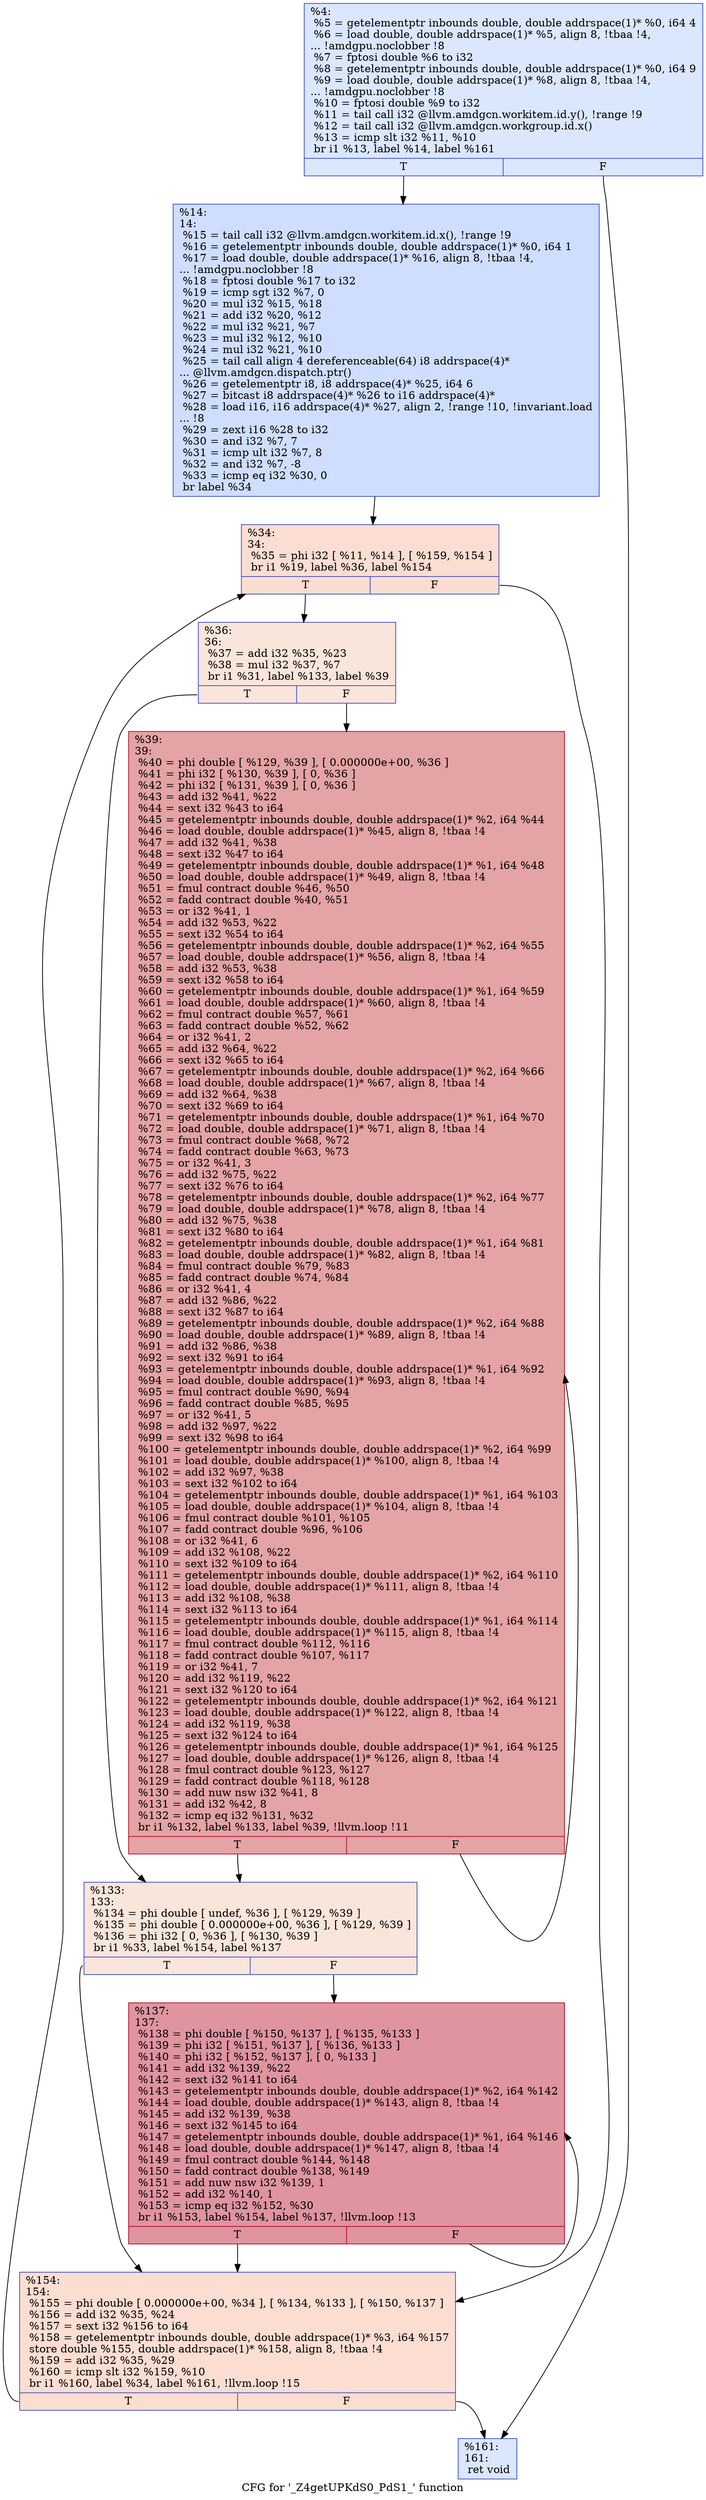 digraph "CFG for '_Z4getUPKdS0_PdS1_' function" {
	label="CFG for '_Z4getUPKdS0_PdS1_' function";

	Node0x4d57ae0 [shape=record,color="#3d50c3ff", style=filled, fillcolor="#aec9fc70",label="{%4:\l  %5 = getelementptr inbounds double, double addrspace(1)* %0, i64 4\l  %6 = load double, double addrspace(1)* %5, align 8, !tbaa !4,\l... !amdgpu.noclobber !8\l  %7 = fptosi double %6 to i32\l  %8 = getelementptr inbounds double, double addrspace(1)* %0, i64 9\l  %9 = load double, double addrspace(1)* %8, align 8, !tbaa !4,\l... !amdgpu.noclobber !8\l  %10 = fptosi double %9 to i32\l  %11 = tail call i32 @llvm.amdgcn.workitem.id.y(), !range !9\l  %12 = tail call i32 @llvm.amdgcn.workgroup.id.x()\l  %13 = icmp slt i32 %11, %10\l  br i1 %13, label %14, label %161\l|{<s0>T|<s1>F}}"];
	Node0x4d57ae0:s0 -> Node0x4d5a410;
	Node0x4d57ae0:s1 -> Node0x4d5a4a0;
	Node0x4d5a410 [shape=record,color="#3d50c3ff", style=filled, fillcolor="#93b5fe70",label="{%14:\l14:                                               \l  %15 = tail call i32 @llvm.amdgcn.workitem.id.x(), !range !9\l  %16 = getelementptr inbounds double, double addrspace(1)* %0, i64 1\l  %17 = load double, double addrspace(1)* %16, align 8, !tbaa !4,\l... !amdgpu.noclobber !8\l  %18 = fptosi double %17 to i32\l  %19 = icmp sgt i32 %7, 0\l  %20 = mul i32 %15, %18\l  %21 = add i32 %20, %12\l  %22 = mul i32 %21, %7\l  %23 = mul i32 %12, %10\l  %24 = mul i32 %21, %10\l  %25 = tail call align 4 dereferenceable(64) i8 addrspace(4)*\l... @llvm.amdgcn.dispatch.ptr()\l  %26 = getelementptr i8, i8 addrspace(4)* %25, i64 6\l  %27 = bitcast i8 addrspace(4)* %26 to i16 addrspace(4)*\l  %28 = load i16, i16 addrspace(4)* %27, align 2, !range !10, !invariant.load\l... !8\l  %29 = zext i16 %28 to i32\l  %30 = and i32 %7, 7\l  %31 = icmp ult i32 %7, 8\l  %32 = and i32 %7, -8\l  %33 = icmp eq i32 %30, 0\l  br label %34\l}"];
	Node0x4d5a410 -> Node0x4d5af20;
	Node0x4d5af20 [shape=record,color="#3d50c3ff", style=filled, fillcolor="#f7b39670",label="{%34:\l34:                                               \l  %35 = phi i32 [ %11, %14 ], [ %159, %154 ]\l  br i1 %19, label %36, label %154\l|{<s0>T|<s1>F}}"];
	Node0x4d5af20:s0 -> Node0x4d5c030;
	Node0x4d5af20:s1 -> Node0x4d5bef0;
	Node0x4d5c030 [shape=record,color="#3d50c3ff", style=filled, fillcolor="#f4c5ad70",label="{%36:\l36:                                               \l  %37 = add i32 %35, %23\l  %38 = mul i32 %37, %7\l  br i1 %31, label %133, label %39\l|{<s0>T|<s1>F}}"];
	Node0x4d5c030:s0 -> Node0x4d5c290;
	Node0x4d5c030:s1 -> Node0x4d5c2e0;
	Node0x4d5c2e0 [shape=record,color="#b70d28ff", style=filled, fillcolor="#c32e3170",label="{%39:\l39:                                               \l  %40 = phi double [ %129, %39 ], [ 0.000000e+00, %36 ]\l  %41 = phi i32 [ %130, %39 ], [ 0, %36 ]\l  %42 = phi i32 [ %131, %39 ], [ 0, %36 ]\l  %43 = add i32 %41, %22\l  %44 = sext i32 %43 to i64\l  %45 = getelementptr inbounds double, double addrspace(1)* %2, i64 %44\l  %46 = load double, double addrspace(1)* %45, align 8, !tbaa !4\l  %47 = add i32 %41, %38\l  %48 = sext i32 %47 to i64\l  %49 = getelementptr inbounds double, double addrspace(1)* %1, i64 %48\l  %50 = load double, double addrspace(1)* %49, align 8, !tbaa !4\l  %51 = fmul contract double %46, %50\l  %52 = fadd contract double %40, %51\l  %53 = or i32 %41, 1\l  %54 = add i32 %53, %22\l  %55 = sext i32 %54 to i64\l  %56 = getelementptr inbounds double, double addrspace(1)* %2, i64 %55\l  %57 = load double, double addrspace(1)* %56, align 8, !tbaa !4\l  %58 = add i32 %53, %38\l  %59 = sext i32 %58 to i64\l  %60 = getelementptr inbounds double, double addrspace(1)* %1, i64 %59\l  %61 = load double, double addrspace(1)* %60, align 8, !tbaa !4\l  %62 = fmul contract double %57, %61\l  %63 = fadd contract double %52, %62\l  %64 = or i32 %41, 2\l  %65 = add i32 %64, %22\l  %66 = sext i32 %65 to i64\l  %67 = getelementptr inbounds double, double addrspace(1)* %2, i64 %66\l  %68 = load double, double addrspace(1)* %67, align 8, !tbaa !4\l  %69 = add i32 %64, %38\l  %70 = sext i32 %69 to i64\l  %71 = getelementptr inbounds double, double addrspace(1)* %1, i64 %70\l  %72 = load double, double addrspace(1)* %71, align 8, !tbaa !4\l  %73 = fmul contract double %68, %72\l  %74 = fadd contract double %63, %73\l  %75 = or i32 %41, 3\l  %76 = add i32 %75, %22\l  %77 = sext i32 %76 to i64\l  %78 = getelementptr inbounds double, double addrspace(1)* %2, i64 %77\l  %79 = load double, double addrspace(1)* %78, align 8, !tbaa !4\l  %80 = add i32 %75, %38\l  %81 = sext i32 %80 to i64\l  %82 = getelementptr inbounds double, double addrspace(1)* %1, i64 %81\l  %83 = load double, double addrspace(1)* %82, align 8, !tbaa !4\l  %84 = fmul contract double %79, %83\l  %85 = fadd contract double %74, %84\l  %86 = or i32 %41, 4\l  %87 = add i32 %86, %22\l  %88 = sext i32 %87 to i64\l  %89 = getelementptr inbounds double, double addrspace(1)* %2, i64 %88\l  %90 = load double, double addrspace(1)* %89, align 8, !tbaa !4\l  %91 = add i32 %86, %38\l  %92 = sext i32 %91 to i64\l  %93 = getelementptr inbounds double, double addrspace(1)* %1, i64 %92\l  %94 = load double, double addrspace(1)* %93, align 8, !tbaa !4\l  %95 = fmul contract double %90, %94\l  %96 = fadd contract double %85, %95\l  %97 = or i32 %41, 5\l  %98 = add i32 %97, %22\l  %99 = sext i32 %98 to i64\l  %100 = getelementptr inbounds double, double addrspace(1)* %2, i64 %99\l  %101 = load double, double addrspace(1)* %100, align 8, !tbaa !4\l  %102 = add i32 %97, %38\l  %103 = sext i32 %102 to i64\l  %104 = getelementptr inbounds double, double addrspace(1)* %1, i64 %103\l  %105 = load double, double addrspace(1)* %104, align 8, !tbaa !4\l  %106 = fmul contract double %101, %105\l  %107 = fadd contract double %96, %106\l  %108 = or i32 %41, 6\l  %109 = add i32 %108, %22\l  %110 = sext i32 %109 to i64\l  %111 = getelementptr inbounds double, double addrspace(1)* %2, i64 %110\l  %112 = load double, double addrspace(1)* %111, align 8, !tbaa !4\l  %113 = add i32 %108, %38\l  %114 = sext i32 %113 to i64\l  %115 = getelementptr inbounds double, double addrspace(1)* %1, i64 %114\l  %116 = load double, double addrspace(1)* %115, align 8, !tbaa !4\l  %117 = fmul contract double %112, %116\l  %118 = fadd contract double %107, %117\l  %119 = or i32 %41, 7\l  %120 = add i32 %119, %22\l  %121 = sext i32 %120 to i64\l  %122 = getelementptr inbounds double, double addrspace(1)* %2, i64 %121\l  %123 = load double, double addrspace(1)* %122, align 8, !tbaa !4\l  %124 = add i32 %119, %38\l  %125 = sext i32 %124 to i64\l  %126 = getelementptr inbounds double, double addrspace(1)* %1, i64 %125\l  %127 = load double, double addrspace(1)* %126, align 8, !tbaa !4\l  %128 = fmul contract double %123, %127\l  %129 = fadd contract double %118, %128\l  %130 = add nuw nsw i32 %41, 8\l  %131 = add i32 %42, 8\l  %132 = icmp eq i32 %131, %32\l  br i1 %132, label %133, label %39, !llvm.loop !11\l|{<s0>T|<s1>F}}"];
	Node0x4d5c2e0:s0 -> Node0x4d5c290;
	Node0x4d5c2e0:s1 -> Node0x4d5c2e0;
	Node0x4d5c290 [shape=record,color="#3d50c3ff", style=filled, fillcolor="#f4c5ad70",label="{%133:\l133:                                              \l  %134 = phi double [ undef, %36 ], [ %129, %39 ]\l  %135 = phi double [ 0.000000e+00, %36 ], [ %129, %39 ]\l  %136 = phi i32 [ 0, %36 ], [ %130, %39 ]\l  br i1 %33, label %154, label %137\l|{<s0>T|<s1>F}}"];
	Node0x4d5c290:s0 -> Node0x4d5bef0;
	Node0x4d5c290:s1 -> Node0x4d60fd0;
	Node0x4d60fd0 [shape=record,color="#b70d28ff", style=filled, fillcolor="#b70d2870",label="{%137:\l137:                                              \l  %138 = phi double [ %150, %137 ], [ %135, %133 ]\l  %139 = phi i32 [ %151, %137 ], [ %136, %133 ]\l  %140 = phi i32 [ %152, %137 ], [ 0, %133 ]\l  %141 = add i32 %139, %22\l  %142 = sext i32 %141 to i64\l  %143 = getelementptr inbounds double, double addrspace(1)* %2, i64 %142\l  %144 = load double, double addrspace(1)* %143, align 8, !tbaa !4\l  %145 = add i32 %139, %38\l  %146 = sext i32 %145 to i64\l  %147 = getelementptr inbounds double, double addrspace(1)* %1, i64 %146\l  %148 = load double, double addrspace(1)* %147, align 8, !tbaa !4\l  %149 = fmul contract double %144, %148\l  %150 = fadd contract double %138, %149\l  %151 = add nuw nsw i32 %139, 1\l  %152 = add i32 %140, 1\l  %153 = icmp eq i32 %152, %30\l  br i1 %153, label %154, label %137, !llvm.loop !13\l|{<s0>T|<s1>F}}"];
	Node0x4d60fd0:s0 -> Node0x4d5bef0;
	Node0x4d60fd0:s1 -> Node0x4d60fd0;
	Node0x4d5bef0 [shape=record,color="#3d50c3ff", style=filled, fillcolor="#f7b39670",label="{%154:\l154:                                              \l  %155 = phi double [ 0.000000e+00, %34 ], [ %134, %133 ], [ %150, %137 ]\l  %156 = add i32 %35, %24\l  %157 = sext i32 %156 to i64\l  %158 = getelementptr inbounds double, double addrspace(1)* %3, i64 %157\l  store double %155, double addrspace(1)* %158, align 8, !tbaa !4\l  %159 = add i32 %35, %29\l  %160 = icmp slt i32 %159, %10\l  br i1 %160, label %34, label %161, !llvm.loop !15\l|{<s0>T|<s1>F}}"];
	Node0x4d5bef0:s0 -> Node0x4d5af20;
	Node0x4d5bef0:s1 -> Node0x4d5a4a0;
	Node0x4d5a4a0 [shape=record,color="#3d50c3ff", style=filled, fillcolor="#aec9fc70",label="{%161:\l161:                                              \l  ret void\l}"];
}
